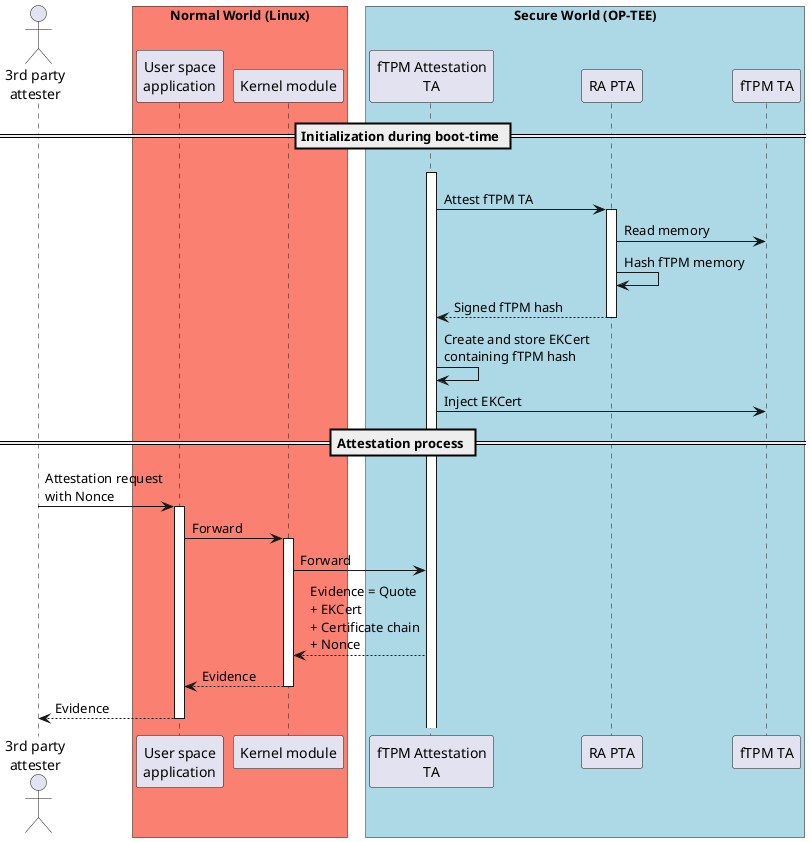 @startuml sequence diagram



actor "3rd party\nattester"

== Initialization during boot-time ==

'activate "fTPM Attestation\nTA"
'?-> "fTPM Attestation\nTA": Triggered\nby OP-TEE
"fTPM Attestation\nTA" -[hidden]-> "fTPM Attestation\nTA" ++

"fTPM Attestation\nTA" -> "RA PTA" ++: Attest fTPM TA

"RA PTA" -> "fTPM TA": Read memory
"RA PTA" -> "RA PTA": Hash fTPM memory

"fTPM Attestation\nTA" <-- "RA PTA" --: Signed fTPM hash

"fTPM Attestation\nTA" -> "fTPM Attestation\nTA": Create and store EKCert\ncontaining fTPM hash
"fTPM Attestation\nTA" -> "fTPM TA": Inject EKCert




== Attestation process ==

"3rd party\nattester" -> "User space\napplication" ++: Attestation request\nwith Nonce
"User space\napplication" -> "Kernel module" ++: Forward


"Kernel module" -> "fTPM Attestation\nTA": Forward
"Kernel module" <-- "fTPM Attestation\nTA": Evidence = Quote\n+ EKCert\n+ Certificate chain\n+ Nonce
"User space\napplication" <-- "Kernel module" --: Evidence
"3rd party\nattester" <-- "User space\napplication" --: Evidence


box "Normal World (Linux)" #Salmon
participant "User space\napplication"
participant "Kernel module"
end box

box "Secure World (OP-TEE)" #LightBlue
participant "fTPM Attestation\nTA"
participant "RA PTA"
participant "fTPM TA"
end box

@enduml
